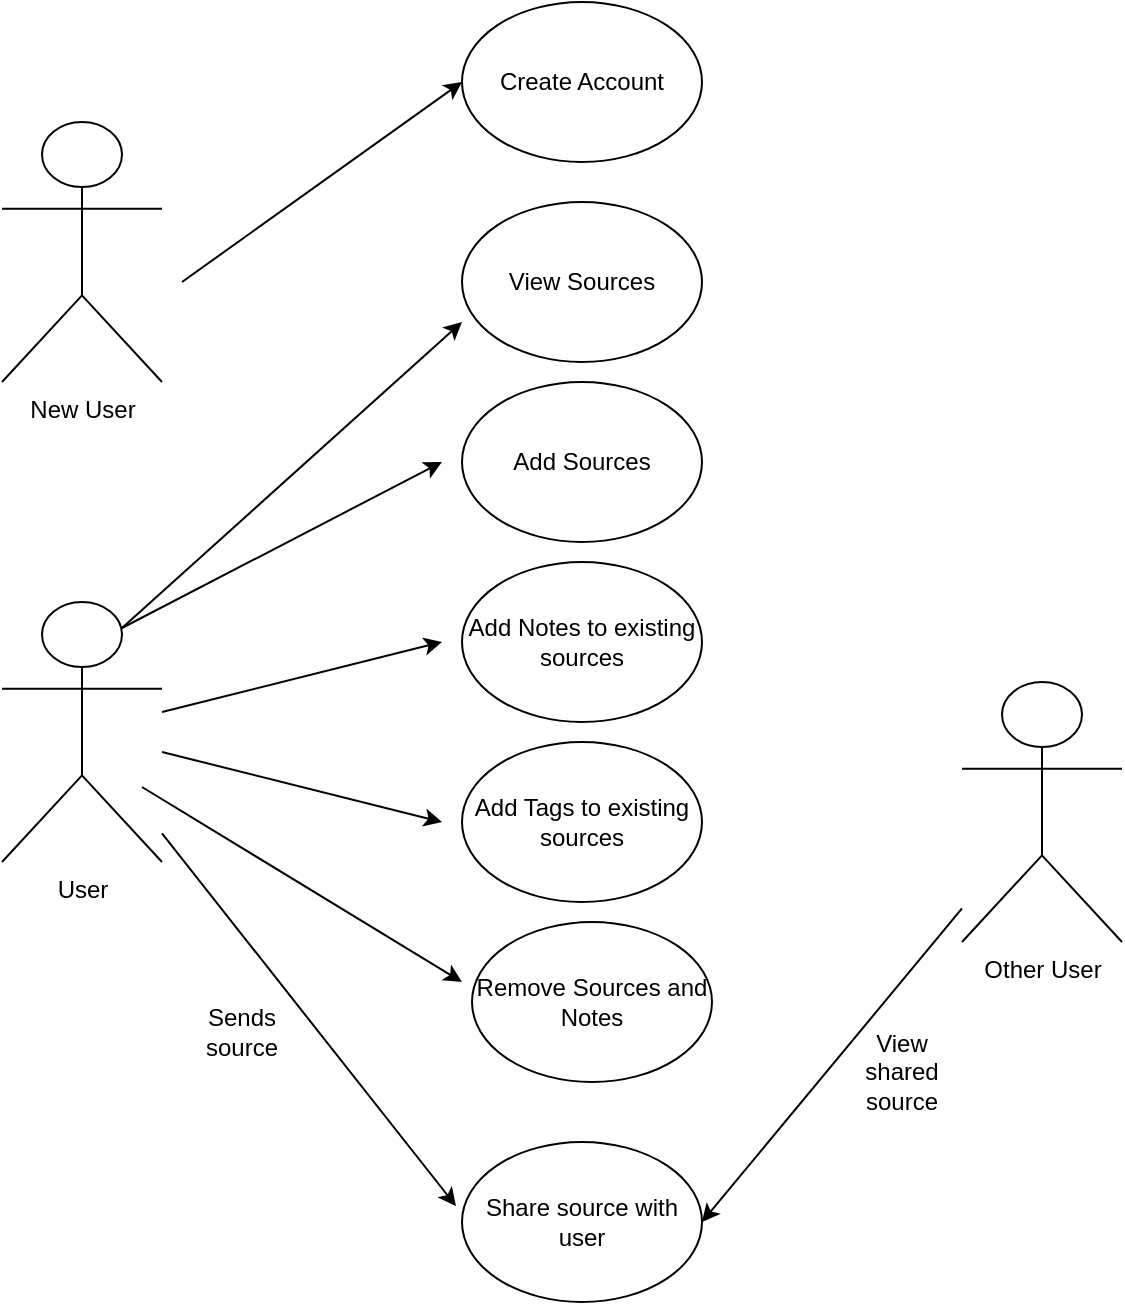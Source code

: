 <mxfile version="24.0.2" type="device">
  <diagram name="Page-1" id="Cd1GiLt1ftCZEi4qGlDe">
    <mxGraphModel dx="773" dy="715" grid="1" gridSize="10" guides="1" tooltips="1" connect="1" arrows="1" fold="1" page="1" pageScale="1" pageWidth="850" pageHeight="1100" math="0" shadow="0">
      <root>
        <mxCell id="0" />
        <mxCell id="1" parent="0" />
        <mxCell id="cZMfbe8EJ5zR72bOgjES-1" value="New User" style="shape=umlActor;verticalLabelPosition=bottom;verticalAlign=top;html=1;outlineConnect=0;" parent="1" vertex="1">
          <mxGeometry x="70" y="140" width="80" height="130" as="geometry" />
        </mxCell>
        <mxCell id="cZMfbe8EJ5zR72bOgjES-2" value="Add Sources" style="ellipse;whiteSpace=wrap;html=1;" parent="1" vertex="1">
          <mxGeometry x="300" y="270" width="120" height="80" as="geometry" />
        </mxCell>
        <mxCell id="cZMfbe8EJ5zR72bOgjES-3" value="Create Account" style="ellipse;whiteSpace=wrap;html=1;" parent="1" vertex="1">
          <mxGeometry x="300" y="80" width="120" height="80" as="geometry" />
        </mxCell>
        <mxCell id="cZMfbe8EJ5zR72bOgjES-4" value="Add Notes to existing sources" style="ellipse;whiteSpace=wrap;html=1;" parent="1" vertex="1">
          <mxGeometry x="300" y="360" width="120" height="80" as="geometry" />
        </mxCell>
        <mxCell id="cZMfbe8EJ5zR72bOgjES-5" value="Add Tags to existing sources" style="ellipse;whiteSpace=wrap;html=1;" parent="1" vertex="1">
          <mxGeometry x="300" y="450" width="120" height="80" as="geometry" />
        </mxCell>
        <mxCell id="U7lj53Rsx8cFv55cplYz-1" value="View Sources" style="ellipse;whiteSpace=wrap;html=1;" parent="1" vertex="1">
          <mxGeometry x="300" y="180" width="120" height="80" as="geometry" />
        </mxCell>
        <mxCell id="bnitQfUHwvqFoG2lwfhZ-1" value="Share source with user" style="ellipse;whiteSpace=wrap;html=1;" parent="1" vertex="1">
          <mxGeometry x="300" y="650" width="120" height="80" as="geometry" />
        </mxCell>
        <mxCell id="bnitQfUHwvqFoG2lwfhZ-2" value="User" style="shape=umlActor;verticalLabelPosition=bottom;verticalAlign=top;html=1;outlineConnect=0;" parent="1" vertex="1">
          <mxGeometry x="70" y="380" width="80" height="130" as="geometry" />
        </mxCell>
        <mxCell id="bnitQfUHwvqFoG2lwfhZ-5" value="Other User" style="shape=umlActor;verticalLabelPosition=bottom;verticalAlign=top;html=1;outlineConnect=0;" parent="1" vertex="1">
          <mxGeometry x="550" y="420" width="80" height="130" as="geometry" />
        </mxCell>
        <mxCell id="bnitQfUHwvqFoG2lwfhZ-6" value="" style="endArrow=classic;html=1;rounded=0;entryX=-0.025;entryY=0.4;entryDx=0;entryDy=0;entryPerimeter=0;" parent="1" source="bnitQfUHwvqFoG2lwfhZ-2" target="bnitQfUHwvqFoG2lwfhZ-1" edge="1">
          <mxGeometry width="50" height="50" relative="1" as="geometry">
            <mxPoint x="170" y="560" as="sourcePoint" />
            <mxPoint x="220" y="510" as="targetPoint" />
          </mxGeometry>
        </mxCell>
        <mxCell id="bnitQfUHwvqFoG2lwfhZ-7" value="" style="endArrow=classic;html=1;rounded=0;entryX=1;entryY=0.5;entryDx=0;entryDy=0;" parent="1" source="bnitQfUHwvqFoG2lwfhZ-5" target="bnitQfUHwvqFoG2lwfhZ-1" edge="1">
          <mxGeometry width="50" height="50" relative="1" as="geometry">
            <mxPoint x="440" y="540" as="sourcePoint" />
            <mxPoint x="490" y="490" as="targetPoint" />
          </mxGeometry>
        </mxCell>
        <mxCell id="bnitQfUHwvqFoG2lwfhZ-8" value="View shared source" style="text;html=1;strokeColor=none;fillColor=none;align=center;verticalAlign=middle;whiteSpace=wrap;rounded=0;" parent="1" vertex="1">
          <mxGeometry x="490" y="600" width="60" height="30" as="geometry" />
        </mxCell>
        <mxCell id="bnitQfUHwvqFoG2lwfhZ-9" value="Sends source" style="text;html=1;strokeColor=none;fillColor=none;align=center;verticalAlign=middle;whiteSpace=wrap;rounded=0;" parent="1" vertex="1">
          <mxGeometry x="160" y="580" width="60" height="30" as="geometry" />
        </mxCell>
        <mxCell id="bnitQfUHwvqFoG2lwfhZ-10" value="" style="endArrow=classic;html=1;rounded=0;" parent="1" source="bnitQfUHwvqFoG2lwfhZ-2" edge="1">
          <mxGeometry width="50" height="50" relative="1" as="geometry">
            <mxPoint x="190" y="460" as="sourcePoint" />
            <mxPoint x="290" y="490" as="targetPoint" />
          </mxGeometry>
        </mxCell>
        <mxCell id="bnitQfUHwvqFoG2lwfhZ-11" value="" style="endArrow=classic;html=1;rounded=0;entryX=0;entryY=0.5;entryDx=0;entryDy=0;" parent="1" target="cZMfbe8EJ5zR72bOgjES-3" edge="1">
          <mxGeometry width="50" height="50" relative="1" as="geometry">
            <mxPoint x="160" y="220" as="sourcePoint" />
            <mxPoint x="230" y="130" as="targetPoint" />
          </mxGeometry>
        </mxCell>
        <mxCell id="bnitQfUHwvqFoG2lwfhZ-12" value="" style="endArrow=classic;html=1;rounded=0;exitX=0.75;exitY=0.1;exitDx=0;exitDy=0;exitPerimeter=0;entryX=0;entryY=0.75;entryDx=0;entryDy=0;entryPerimeter=0;" parent="1" source="bnitQfUHwvqFoG2lwfhZ-2" target="U7lj53Rsx8cFv55cplYz-1" edge="1">
          <mxGeometry width="50" height="50" relative="1" as="geometry">
            <mxPoint x="160" y="380" as="sourcePoint" />
            <mxPoint x="280" y="230" as="targetPoint" />
          </mxGeometry>
        </mxCell>
        <mxCell id="bnitQfUHwvqFoG2lwfhZ-13" value="" style="endArrow=classic;html=1;rounded=0;exitX=0.75;exitY=0.1;exitDx=0;exitDy=0;exitPerimeter=0;" parent="1" source="bnitQfUHwvqFoG2lwfhZ-2" edge="1">
          <mxGeometry width="50" height="50" relative="1" as="geometry">
            <mxPoint x="200" y="430" as="sourcePoint" />
            <mxPoint x="290" y="310" as="targetPoint" />
          </mxGeometry>
        </mxCell>
        <mxCell id="bnitQfUHwvqFoG2lwfhZ-14" value="" style="endArrow=classic;html=1;rounded=0;" parent="1" source="bnitQfUHwvqFoG2lwfhZ-2" edge="1">
          <mxGeometry width="50" height="50" relative="1" as="geometry">
            <mxPoint x="210" y="440" as="sourcePoint" />
            <mxPoint x="290" y="400" as="targetPoint" />
          </mxGeometry>
        </mxCell>
        <mxCell id="45hKa5r7L4ZXtsq2tKuu-1" value="Remove Sources and Notes" style="ellipse;whiteSpace=wrap;html=1;" vertex="1" parent="1">
          <mxGeometry x="305" y="540" width="120" height="80" as="geometry" />
        </mxCell>
        <mxCell id="45hKa5r7L4ZXtsq2tKuu-2" value="" style="endArrow=classic;html=1;rounded=0;" edge="1" parent="1">
          <mxGeometry width="50" height="50" relative="1" as="geometry">
            <mxPoint x="140" y="472.5" as="sourcePoint" />
            <mxPoint x="300" y="570" as="targetPoint" />
          </mxGeometry>
        </mxCell>
      </root>
    </mxGraphModel>
  </diagram>
</mxfile>
